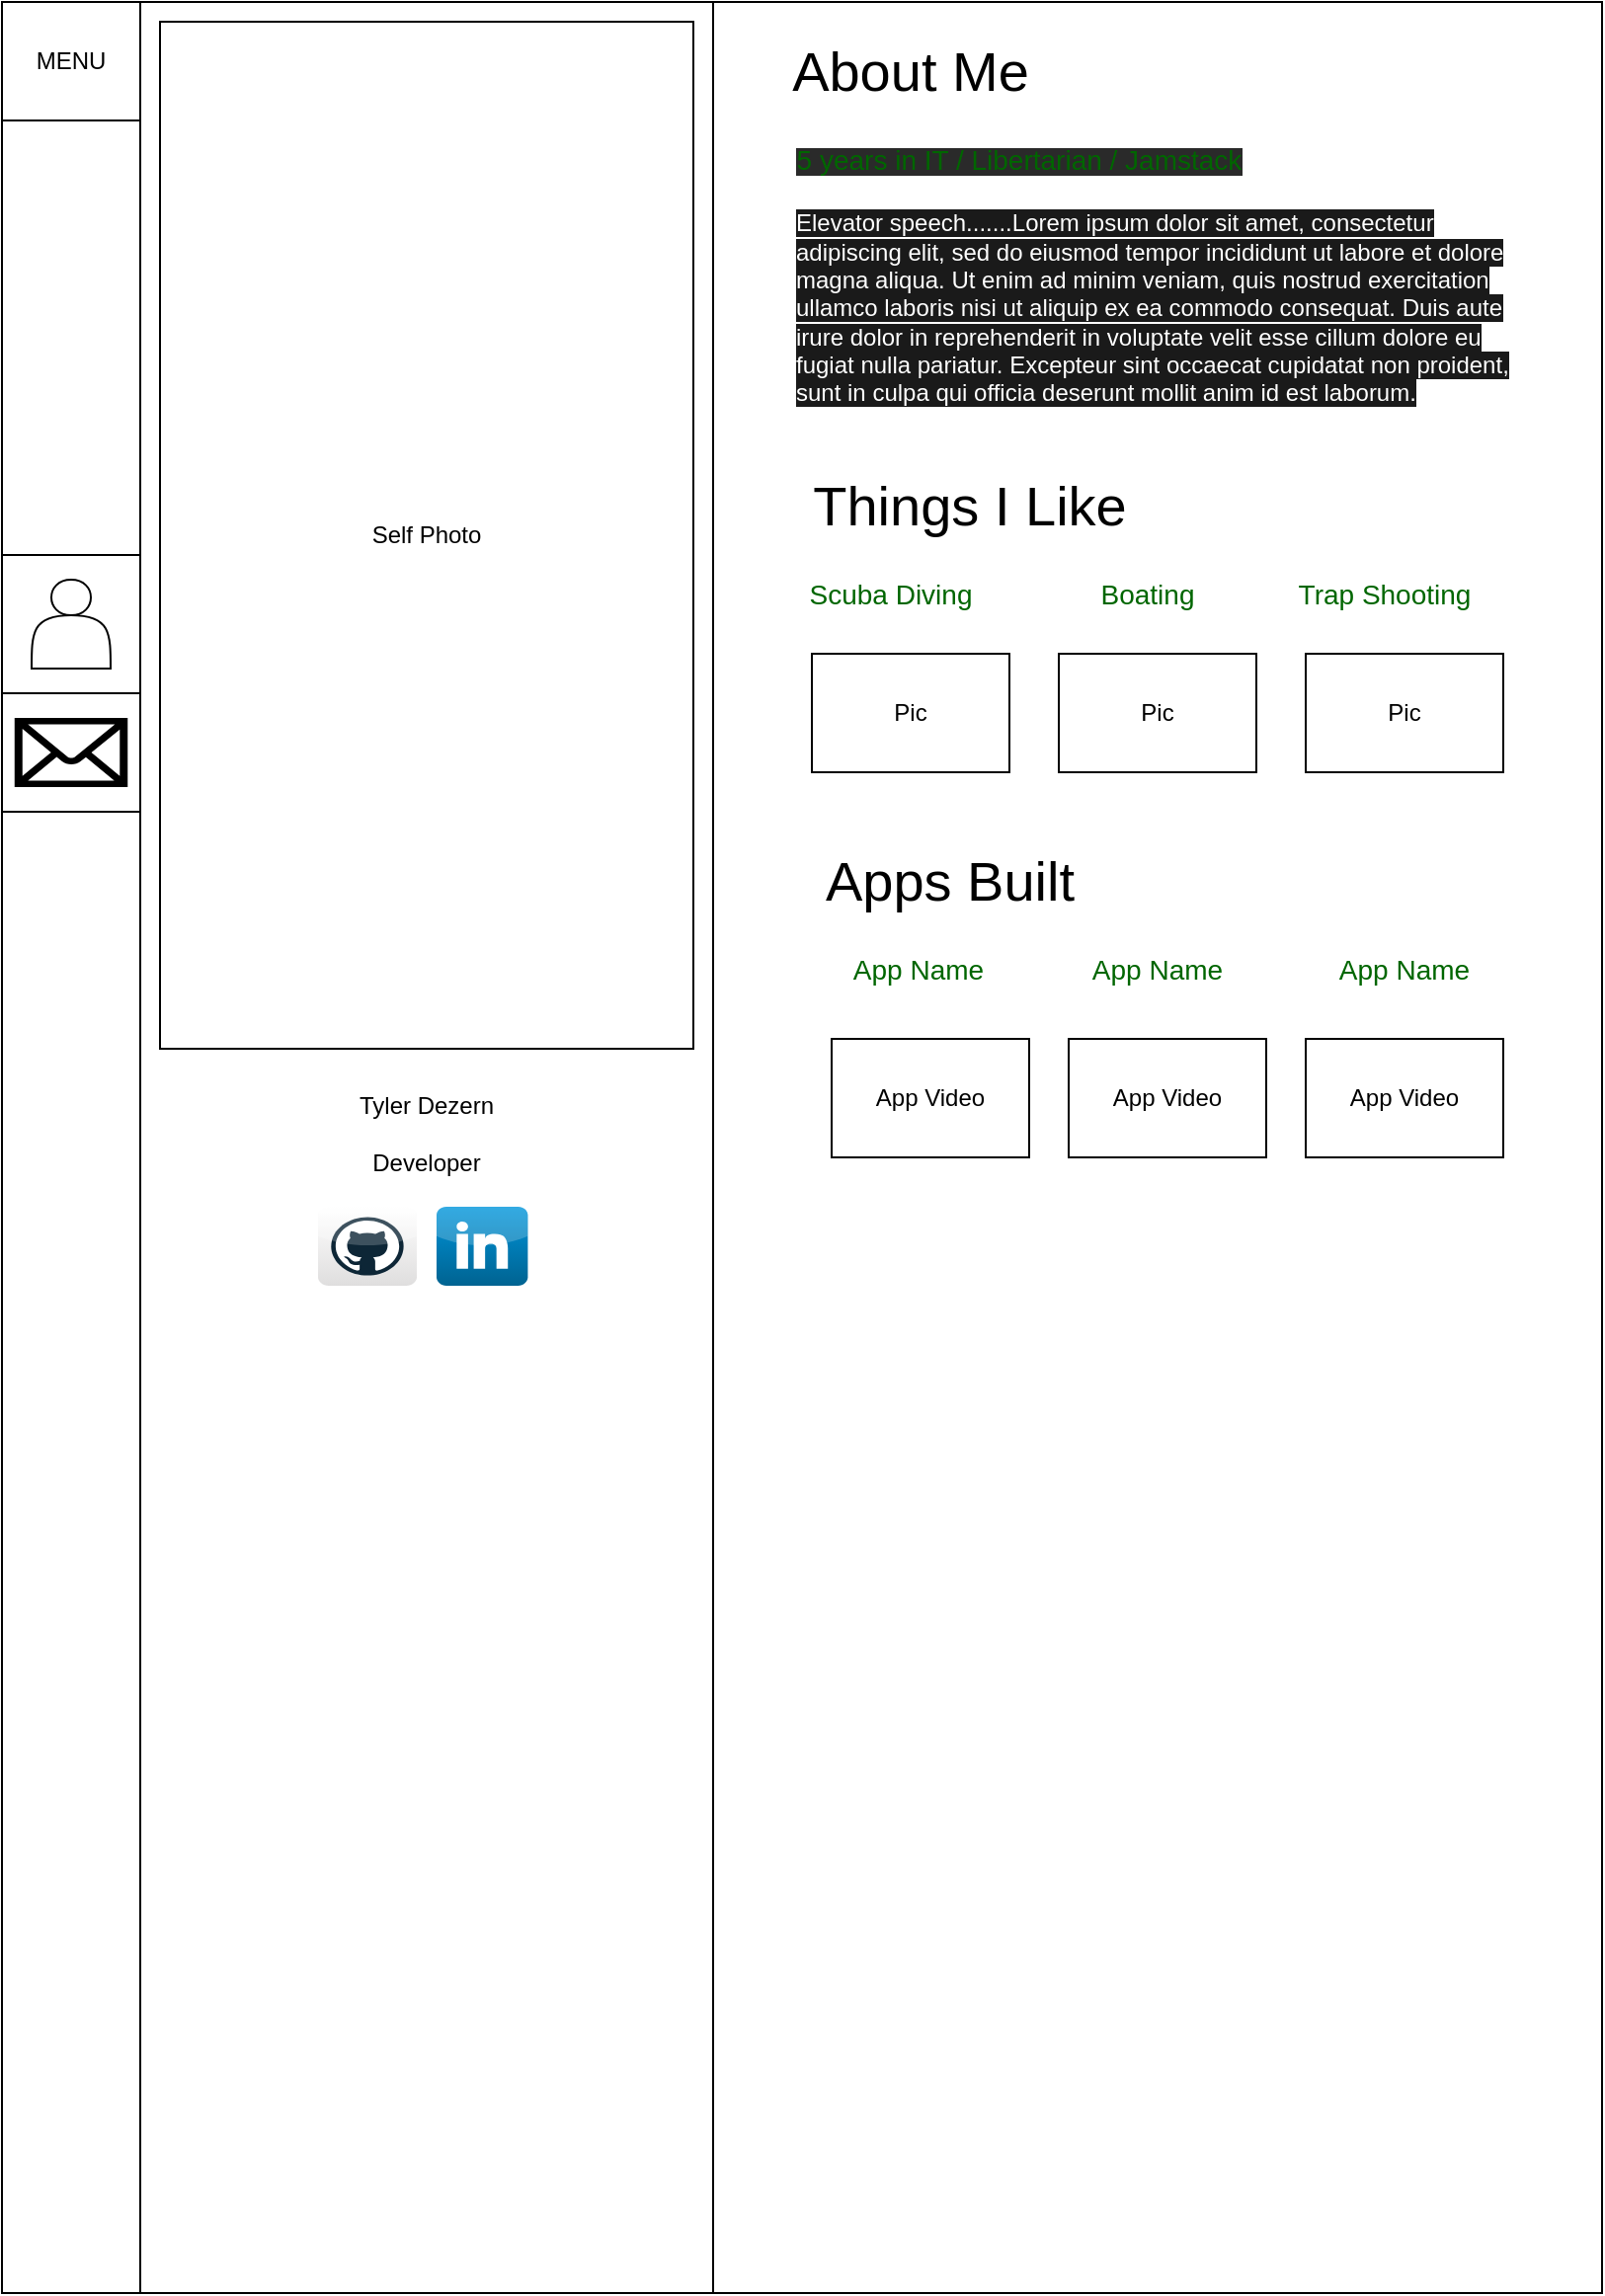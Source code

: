 <mxfile version="13.1.3">
    <diagram id="6hGFLwfOUW9BJ-s0fimq" name="Page-1">
        <mxGraphModel dx="847" dy="659" grid="1" gridSize="10" guides="1" tooltips="1" connect="1" arrows="1" fold="1" page="1" pageScale="1" pageWidth="827" pageHeight="1169" math="0" shadow="0">
            <root>
                <mxCell id="0"/>
                <mxCell id="1" parent="0"/>
                <mxCell id="2" value="" style="rounded=0;whiteSpace=wrap;html=1;" parent="1" vertex="1">
                    <mxGeometry width="70" height="1160" as="geometry"/>
                </mxCell>
                <mxCell id="3" value="Tyler Dezern&lt;br&gt;&lt;br&gt;Developer&lt;br&gt;&lt;br&gt;" style="rounded=0;whiteSpace=wrap;html=1;" parent="1" vertex="1">
                    <mxGeometry x="70" width="290" height="1160" as="geometry"/>
                </mxCell>
                <mxCell id="19" value="MENU" style="rounded=0;whiteSpace=wrap;html=1;" vertex="1" parent="1">
                    <mxGeometry width="70" height="60" as="geometry"/>
                </mxCell>
                <mxCell id="21" value="" style="rounded=0;whiteSpace=wrap;html=1;" vertex="1" parent="1">
                    <mxGeometry y="280" width="70" height="70" as="geometry"/>
                </mxCell>
                <mxCell id="22" value="" style="rounded=0;whiteSpace=wrap;html=1;" vertex="1" parent="1">
                    <mxGeometry y="350" width="70" height="60" as="geometry"/>
                </mxCell>
                <mxCell id="27" value="" style="shape=actor;whiteSpace=wrap;html=1;" vertex="1" parent="1">
                    <mxGeometry x="15" y="292.5" width="40" height="45" as="geometry"/>
                </mxCell>
                <mxCell id="29" value="" style="shape=mxgraph.signs.tech.mail;html=1;pointerEvents=1;fillColor=#000000;strokeColor=none;verticalLabelPosition=bottom;verticalAlign=top;align=center;" vertex="1" parent="1">
                    <mxGeometry x="6.38" y="362.5" width="57.25" height="35" as="geometry"/>
                </mxCell>
                <mxCell id="31" value="Self Photo" style="rounded=0;whiteSpace=wrap;html=1;" vertex="1" parent="1">
                    <mxGeometry x="80" y="10" width="270" height="520" as="geometry"/>
                </mxCell>
                <mxCell id="32" value="" style="dashed=0;outlineConnect=0;html=1;align=center;labelPosition=center;verticalLabelPosition=bottom;verticalAlign=top;shape=mxgraph.webicons.github;gradientColor=#DFDEDE" vertex="1" parent="1">
                    <mxGeometry x="160" y="610" width="50" height="40" as="geometry"/>
                </mxCell>
                <mxCell id="33" value="" style="dashed=0;outlineConnect=0;html=1;align=center;labelPosition=center;verticalLabelPosition=bottom;verticalAlign=top;shape=mxgraph.webicons.linkedin;fillColor=#0095DB;gradientColor=#006391" vertex="1" parent="1">
                    <mxGeometry x="220" y="610" width="46.2" height="40" as="geometry"/>
                </mxCell>
                <mxCell id="36" value="" style="rounded=0;whiteSpace=wrap;html=1;" vertex="1" parent="1">
                    <mxGeometry x="360" width="450" height="1160" as="geometry"/>
                </mxCell>
                <mxCell id="37" value="&lt;span style=&quot;font-family: &amp;#34;helvetica&amp;#34; ; font-style: normal ; font-weight: 400 ; letter-spacing: normal ; text-align: center ; text-indent: 0px ; text-transform: none ; word-spacing: 0px ; background-color: rgb(42 , 42 , 42) ; float: none ; display: inline&quot;&gt;&lt;font color=&quot;#006600&quot; style=&quot;font-size: 14px&quot;&gt;5 years in IT / Libertarian / Jamstack&lt;/font&gt;&lt;/span&gt;" style="text;html=1;strokeColor=none;fillColor=none;align=center;verticalAlign=middle;whiteSpace=wrap;rounded=0;" vertex="1" parent="1">
                    <mxGeometry x="390" y="60" width="250" height="40" as="geometry"/>
                </mxCell>
                <mxCell id="38" value="&lt;font style=&quot;font-size: 28px&quot;&gt;About Me&lt;/font&gt;" style="text;html=1;strokeColor=none;fillColor=none;align=center;verticalAlign=middle;whiteSpace=wrap;rounded=0;" vertex="1" parent="1">
                    <mxGeometry x="390" y="10" width="140" height="50" as="geometry"/>
                </mxCell>
                <mxCell id="39" value="&lt;font color=&quot;#ffffff&quot; style=&quot;background-color: rgb(26 , 26 , 26)&quot;&gt;Elevator speech.......&lt;font style=&quot;font-size: 12px&quot;&gt;Lorem ipsum dolor sit amet, consectetur adipiscing elit, sed do eiusmod tempor incididunt ut labore et dolore magna aliqua. Ut enim ad minim veniam, quis nostrud exercitation ullamco laboris nisi ut aliquip ex ea commodo consequat. Duis aute irure dolor in reprehenderit in voluptate velit esse cillum dolore eu fugiat nulla pariatur. Excepteur sint occaecat cupidatat non proident, sunt in culpa qui officia deserunt mollit anim id est laborum.&lt;/font&gt;&lt;/font&gt;" style="text;html=1;strokeColor=none;fillColor=none;align=left;verticalAlign=middle;whiteSpace=wrap;rounded=0;perimeterSpacing=0;" vertex="1" parent="1">
                    <mxGeometry x="400" y="100" width="370" height="110" as="geometry"/>
                </mxCell>
                <mxCell id="43" value="&lt;font color=&quot;#006600&quot; face=&quot;helvetica&quot;&gt;&lt;span style=&quot;font-size: 14px&quot;&gt;Scuba Diving&lt;/span&gt;&lt;/font&gt;" style="text;html=1;strokeColor=none;fillColor=none;align=center;verticalAlign=middle;whiteSpace=wrap;rounded=0;" vertex="1" parent="1">
                    <mxGeometry x="400" y="280" width="100" height="40" as="geometry"/>
                </mxCell>
                <mxCell id="44" value="&lt;font style=&quot;font-size: 28px&quot;&gt;Things I Like&lt;/font&gt;" style="text;html=1;strokeColor=none;fillColor=none;align=center;verticalAlign=middle;whiteSpace=wrap;rounded=0;" vertex="1" parent="1">
                    <mxGeometry x="400" y="230" width="180" height="50" as="geometry"/>
                </mxCell>
                <mxCell id="45" value="&lt;font color=&quot;#006600&quot; face=&quot;helvetica&quot;&gt;&lt;span style=&quot;font-size: 14px&quot;&gt;Boating&lt;/span&gt;&lt;/font&gt;" style="text;html=1;strokeColor=none;fillColor=none;align=center;verticalAlign=middle;whiteSpace=wrap;rounded=0;" vertex="1" parent="1">
                    <mxGeometry x="530" y="280" width="100" height="40" as="geometry"/>
                </mxCell>
                <mxCell id="48" value="&lt;font color=&quot;#006600&quot; face=&quot;helvetica&quot;&gt;&lt;span style=&quot;font-size: 14px&quot;&gt;Trap Shooting&lt;/span&gt;&lt;/font&gt;" style="text;html=1;strokeColor=none;fillColor=none;align=center;verticalAlign=middle;whiteSpace=wrap;rounded=0;" vertex="1" parent="1">
                    <mxGeometry x="650" y="280" width="100" height="40" as="geometry"/>
                </mxCell>
                <mxCell id="49" value="Pic" style="rounded=0;whiteSpace=wrap;html=1;strokeColor=#000000;align=center;" vertex="1" parent="1">
                    <mxGeometry x="410" y="330" width="100" height="60" as="geometry"/>
                </mxCell>
                <mxCell id="50" value="Pic" style="rounded=0;whiteSpace=wrap;html=1;strokeColor=#000000;align=center;" vertex="1" parent="1">
                    <mxGeometry x="535" y="330" width="100" height="60" as="geometry"/>
                </mxCell>
                <mxCell id="51" value="Pic" style="rounded=0;whiteSpace=wrap;html=1;strokeColor=#000000;align=center;" vertex="1" parent="1">
                    <mxGeometry x="660" y="330" width="100" height="60" as="geometry"/>
                </mxCell>
                <mxCell id="52" value="&lt;span style=&quot;font-size: 28px&quot;&gt;Apps Built&lt;/span&gt;" style="text;html=1;strokeColor=none;fillColor=none;align=center;verticalAlign=middle;whiteSpace=wrap;rounded=0;" vertex="1" parent="1">
                    <mxGeometry x="410" y="420" width="140" height="50" as="geometry"/>
                </mxCell>
                <mxCell id="53" value="&lt;font color=&quot;#006600&quot; face=&quot;helvetica&quot;&gt;&lt;span style=&quot;font-size: 14px&quot;&gt;App Name&lt;/span&gt;&lt;/font&gt;" style="text;html=1;strokeColor=none;fillColor=none;align=center;verticalAlign=middle;whiteSpace=wrap;rounded=0;" vertex="1" parent="1">
                    <mxGeometry x="414" y="470" width="100" height="40" as="geometry"/>
                </mxCell>
                <mxCell id="54" value="&lt;font color=&quot;#006600&quot; face=&quot;helvetica&quot;&gt;&lt;span style=&quot;font-size: 14px&quot;&gt;App Name&lt;/span&gt;&lt;/font&gt;" style="text;html=1;strokeColor=none;fillColor=none;align=center;verticalAlign=middle;whiteSpace=wrap;rounded=0;" vertex="1" parent="1">
                    <mxGeometry x="535" y="470" width="100" height="40" as="geometry"/>
                </mxCell>
                <mxCell id="55" value="&lt;font color=&quot;#006600&quot; face=&quot;helvetica&quot;&gt;&lt;span style=&quot;font-size: 14px&quot;&gt;App Name&lt;/span&gt;&lt;/font&gt;" style="text;html=1;strokeColor=none;fillColor=none;align=center;verticalAlign=middle;whiteSpace=wrap;rounded=0;" vertex="1" parent="1">
                    <mxGeometry x="660" y="470" width="100" height="40" as="geometry"/>
                </mxCell>
                <mxCell id="56" value="App Video" style="rounded=0;whiteSpace=wrap;html=1;strokeColor=#000000;align=center;" vertex="1" parent="1">
                    <mxGeometry x="420" y="525" width="100" height="60" as="geometry"/>
                </mxCell>
                <mxCell id="57" value="App Video" style="rounded=0;whiteSpace=wrap;html=1;strokeColor=#000000;align=center;" vertex="1" parent="1">
                    <mxGeometry x="540" y="525" width="100" height="60" as="geometry"/>
                </mxCell>
                <mxCell id="58" value="App Video" style="rounded=0;whiteSpace=wrap;html=1;strokeColor=#000000;align=center;" vertex="1" parent="1">
                    <mxGeometry x="660" y="525" width="100" height="60" as="geometry"/>
                </mxCell>
            </root>
        </mxGraphModel>
    </diagram>
</mxfile>